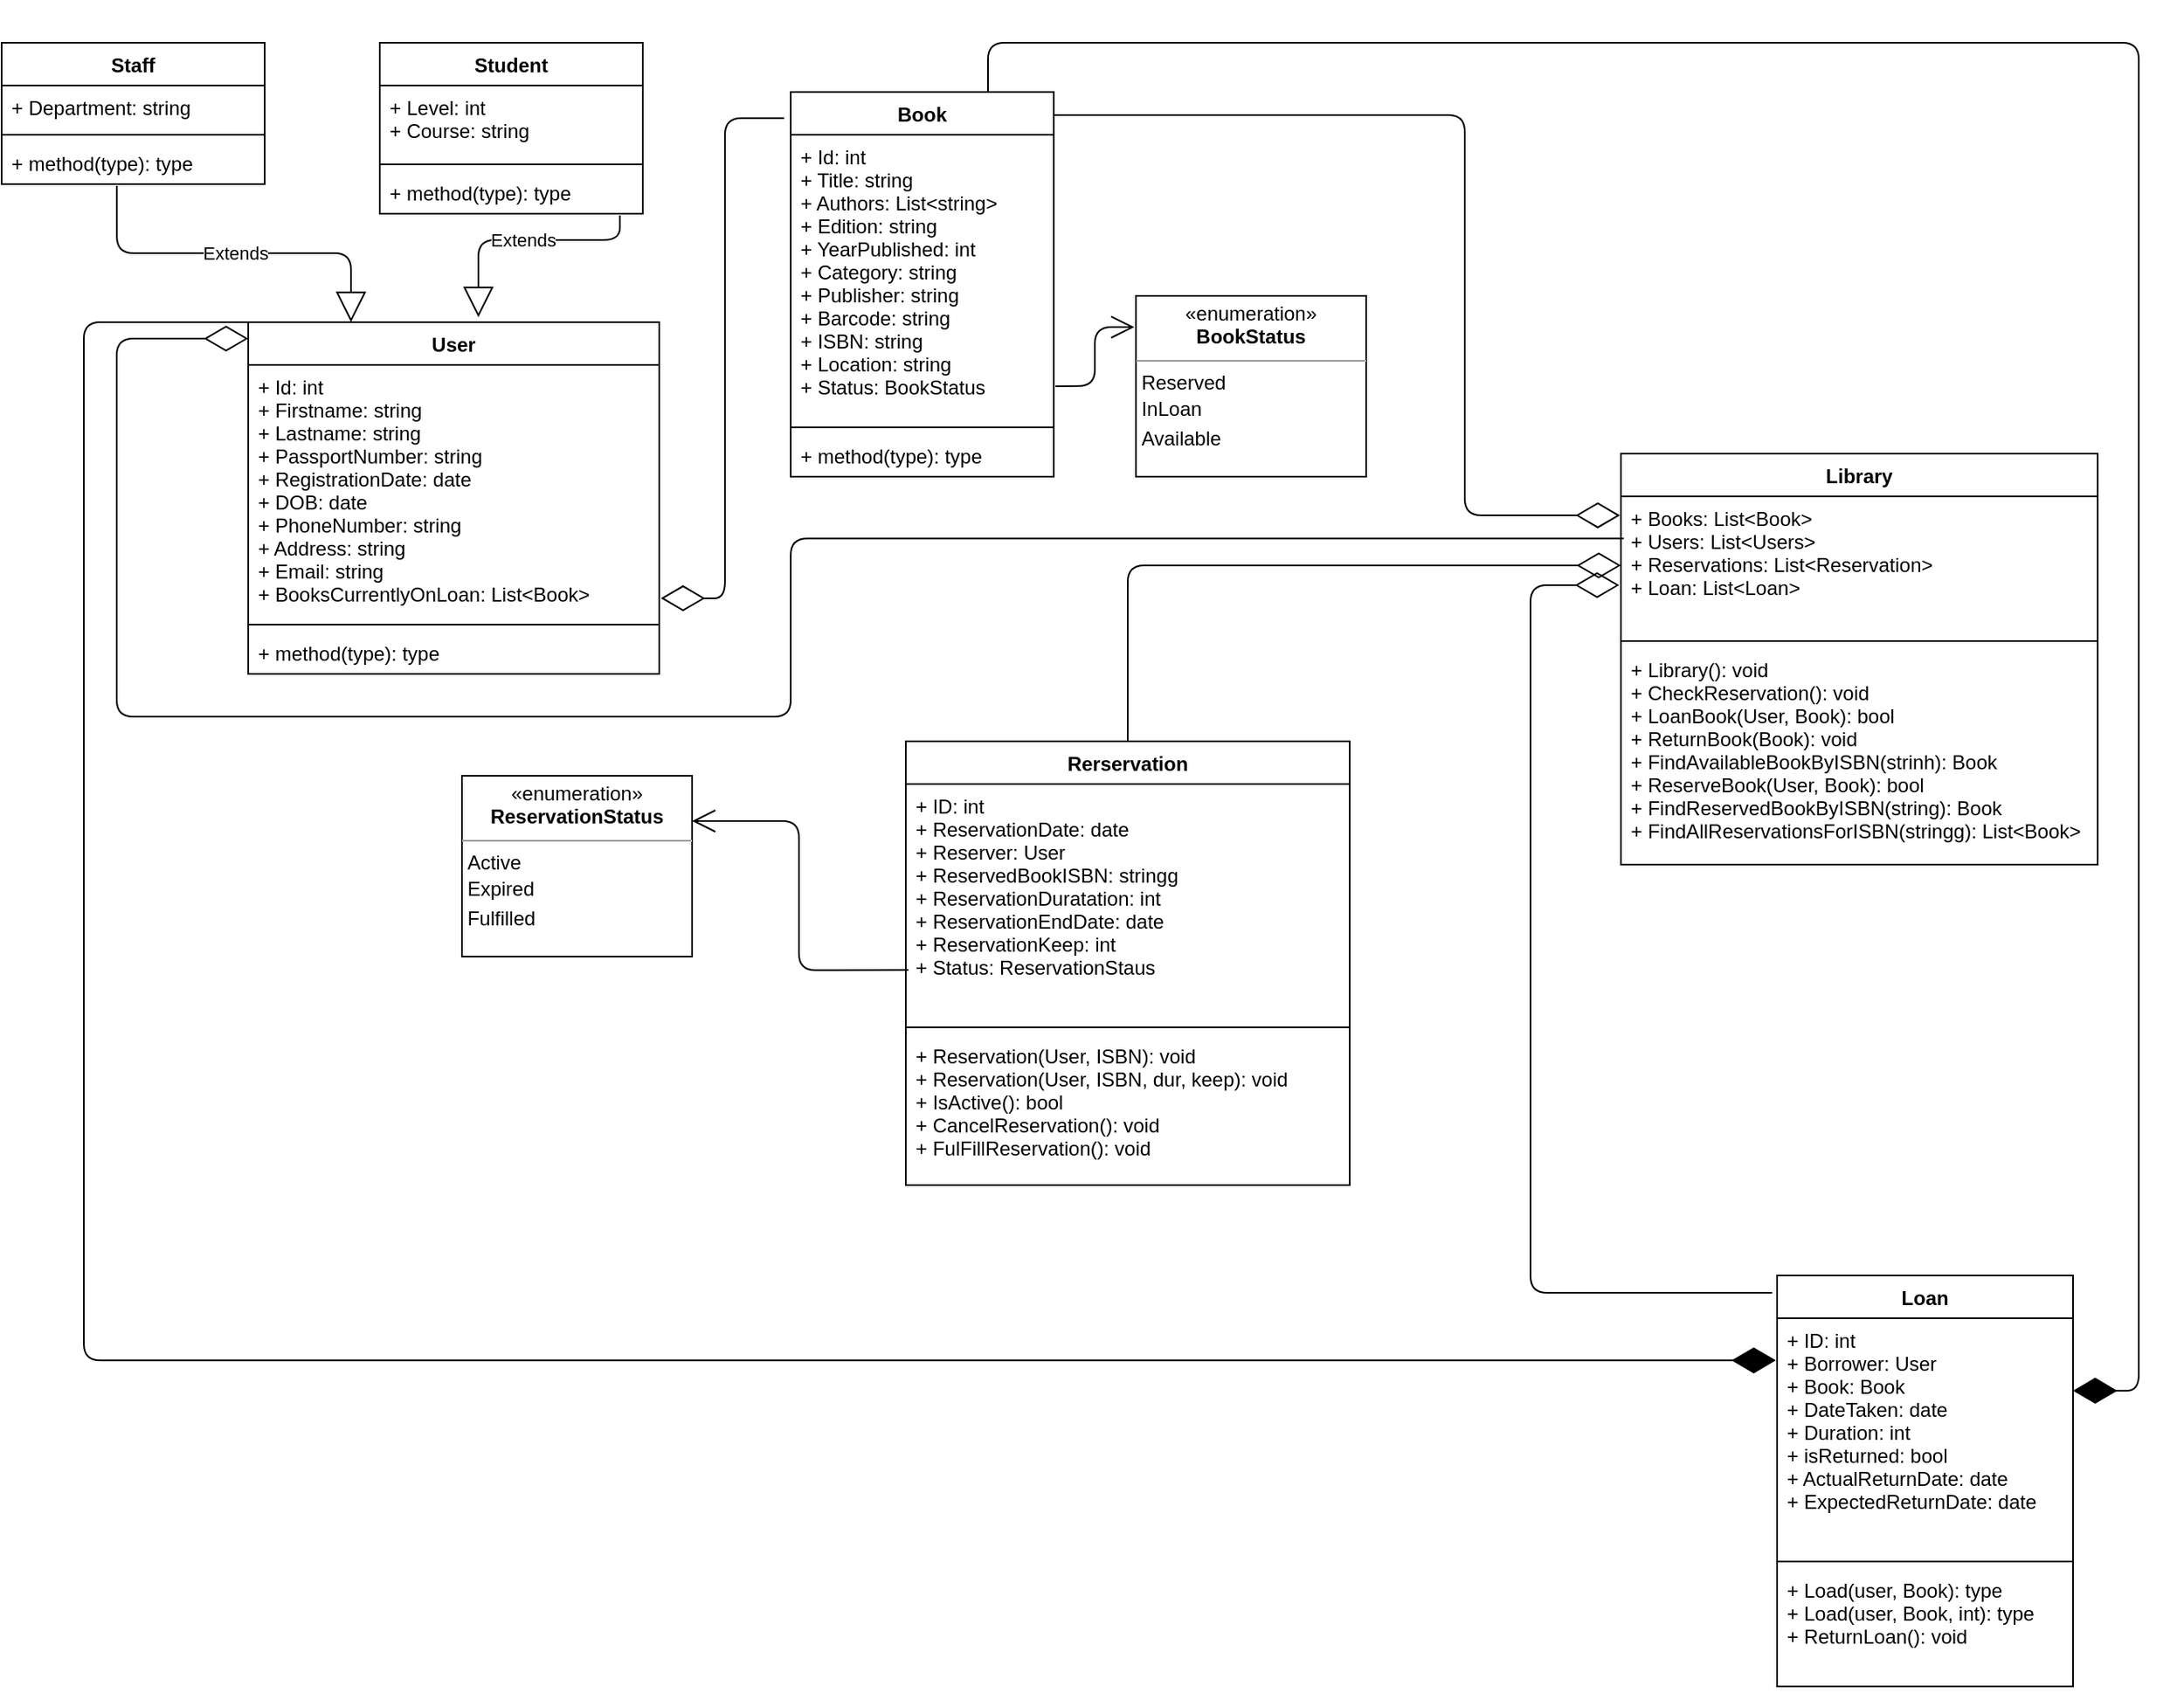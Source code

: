 <mxfile version="13.8.9-1" type="github">
  <diagram name="Page-1" id="e7e014a7-5840-1c2e-5031-d8a46d1fe8dd">
    <mxGraphModel dx="2205" dy="936" grid="1" gridSize="10" guides="1" tooltips="1" connect="1" arrows="1" fold="1" page="1" pageScale="1" pageWidth="827" pageHeight="1169" background="#ffffff" math="0" shadow="0">
      <root>
        <mxCell id="0" />
        <mxCell id="1" parent="0" />
        <mxCell id="0RooNVaK0bTk1T8btfCf-56" value="User" style="swimlane;fontStyle=1;align=center;verticalAlign=top;childLayout=stackLayout;horizontal=1;startSize=26;horizontalStack=0;resizeParent=1;resizeParentMax=0;resizeLast=0;collapsible=1;marginBottom=0;" vertex="1" parent="1">
          <mxGeometry x="220" y="330" width="250" height="214" as="geometry" />
        </mxCell>
        <mxCell id="0RooNVaK0bTk1T8btfCf-57" value="+ Id: int&#xa;+ Firstname: string&#xa;+ Lastname: string&#xa;+ PassportNumber: string&#xa;+ RegistrationDate: date&#xa;+ DOB: date&#xa;+ PhoneNumber: string&#xa;+ Address: string&#xa;+ Email: string&#xa;+ BooksCurrentlyOnLoan: List&lt;Book&gt;&#xa;" style="text;strokeColor=none;fillColor=none;align=left;verticalAlign=top;spacingLeft=4;spacingRight=4;overflow=hidden;rotatable=0;points=[[0,0.5],[1,0.5]];portConstraint=eastwest;" vertex="1" parent="0RooNVaK0bTk1T8btfCf-56">
          <mxGeometry y="26" width="250" height="154" as="geometry" />
        </mxCell>
        <mxCell id="0RooNVaK0bTk1T8btfCf-58" value="" style="line;strokeWidth=1;fillColor=none;align=left;verticalAlign=middle;spacingTop=-1;spacingLeft=3;spacingRight=3;rotatable=0;labelPosition=right;points=[];portConstraint=eastwest;" vertex="1" parent="0RooNVaK0bTk1T8btfCf-56">
          <mxGeometry y="180" width="250" height="8" as="geometry" />
        </mxCell>
        <mxCell id="0RooNVaK0bTk1T8btfCf-59" value="+ method(type): type" style="text;strokeColor=none;fillColor=none;align=left;verticalAlign=top;spacingLeft=4;spacingRight=4;overflow=hidden;rotatable=0;points=[[0,0.5],[1,0.5]];portConstraint=eastwest;" vertex="1" parent="0RooNVaK0bTk1T8btfCf-56">
          <mxGeometry y="188" width="250" height="26" as="geometry" />
        </mxCell>
        <mxCell id="0RooNVaK0bTk1T8btfCf-62" value="Book" style="swimlane;fontStyle=1;align=center;verticalAlign=top;childLayout=stackLayout;horizontal=1;startSize=26;horizontalStack=0;resizeParent=1;resizeParentMax=0;resizeLast=0;collapsible=1;marginBottom=0;" vertex="1" parent="1">
          <mxGeometry x="550" y="190" width="160" height="234" as="geometry" />
        </mxCell>
        <mxCell id="0RooNVaK0bTk1T8btfCf-63" value="+ Id: int&#xa;+ Title: string&#xa;+ Authors: List&lt;string&gt;&#xa;+ Edition: string&#xa;+ YearPublished: int&#xa;+ Category: string&#xa;+ Publisher: string&#xa;+ Barcode: string&#xa;+ ISBN: string&#xa;+ Location: string&#xa;+ Status: BookStatus" style="text;strokeColor=none;fillColor=none;align=left;verticalAlign=top;spacingLeft=4;spacingRight=4;overflow=hidden;rotatable=0;points=[[0,0.5],[1,0.5]];portConstraint=eastwest;" vertex="1" parent="0RooNVaK0bTk1T8btfCf-62">
          <mxGeometry y="26" width="160" height="174" as="geometry" />
        </mxCell>
        <mxCell id="0RooNVaK0bTk1T8btfCf-64" value="" style="line;strokeWidth=1;fillColor=none;align=left;verticalAlign=middle;spacingTop=-1;spacingLeft=3;spacingRight=3;rotatable=0;labelPosition=right;points=[];portConstraint=eastwest;" vertex="1" parent="0RooNVaK0bTk1T8btfCf-62">
          <mxGeometry y="200" width="160" height="8" as="geometry" />
        </mxCell>
        <mxCell id="0RooNVaK0bTk1T8btfCf-65" value="+ method(type): type" style="text;strokeColor=none;fillColor=none;align=left;verticalAlign=top;spacingLeft=4;spacingRight=4;overflow=hidden;rotatable=0;points=[[0,0.5],[1,0.5]];portConstraint=eastwest;" vertex="1" parent="0RooNVaK0bTk1T8btfCf-62">
          <mxGeometry y="208" width="160" height="26" as="geometry" />
        </mxCell>
        <mxCell id="0RooNVaK0bTk1T8btfCf-69" value="&lt;p style=&quot;margin: 0px ; margin-top: 4px ; text-align: center&quot;&gt;«enumeration»&lt;br&gt;&lt;b&gt;BookStatus&lt;/b&gt;&lt;br&gt;&lt;/p&gt;&lt;hr size=&quot;1&quot;&gt;&lt;div style=&quot;height: 2px&quot;&gt;&amp;nbsp;Reserved&lt;/div&gt;&lt;div style=&quot;height: 2px&quot;&gt;&lt;br&gt;&lt;/div&gt;&lt;div style=&quot;height: 2px&quot;&gt;&lt;br&gt;&lt;/div&gt;&lt;div style=&quot;height: 2px&quot;&gt;&lt;br&gt;&lt;/div&gt;&lt;div style=&quot;height: 2px&quot;&gt;&lt;br&gt;&lt;/div&gt;&lt;div style=&quot;height: 2px&quot;&gt;&lt;br&gt;&lt;/div&gt;&lt;div style=&quot;height: 2px&quot;&gt;&lt;br&gt;&lt;/div&gt;&lt;div style=&quot;height: 2px&quot;&gt;&lt;br&gt;&lt;/div&gt;&lt;div style=&quot;height: 2px&quot;&gt;&amp;nbsp;InLoan&lt;/div&gt;&lt;div style=&quot;height: 2px&quot;&gt;&lt;br&gt;&lt;/div&gt;&lt;div style=&quot;height: 2px&quot;&gt;&lt;br&gt;&lt;/div&gt;&lt;div style=&quot;height: 2px&quot;&gt;&lt;br&gt;&lt;/div&gt;&lt;div style=&quot;height: 2px&quot;&gt;&lt;br&gt;&lt;/div&gt;&lt;div style=&quot;height: 2px&quot;&gt;&lt;br&gt;&lt;/div&gt;&lt;div style=&quot;height: 2px&quot;&gt;&lt;br&gt;&lt;/div&gt;&lt;div style=&quot;height: 2px&quot;&gt;&lt;br&gt;&lt;/div&gt;&lt;div style=&quot;height: 2px&quot;&gt;&lt;br&gt;&lt;/div&gt;&lt;div style=&quot;height: 2px&quot;&gt;&amp;nbsp;Available&amp;nbsp;&lt;/div&gt;" style="verticalAlign=top;align=left;overflow=fill;fontSize=12;fontFamily=Helvetica;html=1;" vertex="1" parent="1">
          <mxGeometry x="760" y="314" width="140" height="110" as="geometry" />
        </mxCell>
        <mxCell id="0RooNVaK0bTk1T8btfCf-78" value="" style="endArrow=open;endFill=1;endSize=12;html=1;exitX=1.006;exitY=0.879;exitDx=0;exitDy=0;exitPerimeter=0;entryX=-0.007;entryY=0.173;entryDx=0;entryDy=0;entryPerimeter=0;edgeStyle=orthogonalEdgeStyle;" edge="1" parent="1" source="0RooNVaK0bTk1T8btfCf-63" target="0RooNVaK0bTk1T8btfCf-69">
          <mxGeometry width="160" relative="1" as="geometry">
            <mxPoint x="660" y="220" as="sourcePoint" />
            <mxPoint x="660" y="360" as="targetPoint" />
          </mxGeometry>
        </mxCell>
        <mxCell id="0RooNVaK0bTk1T8btfCf-79" value="" style="endArrow=diamondThin;endFill=0;endSize=24;html=1;exitX=-0.025;exitY=0.068;exitDx=0;exitDy=0;exitPerimeter=0;entryX=1.004;entryY=0.922;entryDx=0;entryDy=0;entryPerimeter=0;edgeStyle=orthogonalEdgeStyle;" edge="1" parent="1" source="0RooNVaK0bTk1T8btfCf-62" target="0RooNVaK0bTk1T8btfCf-57">
          <mxGeometry width="160" relative="1" as="geometry">
            <mxPoint x="660" y="360" as="sourcePoint" />
            <mxPoint x="500" y="360" as="targetPoint" />
          </mxGeometry>
        </mxCell>
        <mxCell id="0RooNVaK0bTk1T8btfCf-80" value="Student" style="swimlane;fontStyle=1;align=center;verticalAlign=top;childLayout=stackLayout;horizontal=1;startSize=26;horizontalStack=0;resizeParent=1;resizeParentMax=0;resizeLast=0;collapsible=1;marginBottom=0;" vertex="1" parent="1">
          <mxGeometry x="300" y="160" width="160" height="104" as="geometry" />
        </mxCell>
        <mxCell id="0RooNVaK0bTk1T8btfCf-81" value="+ Level: int&#xa;+ Course: string" style="text;strokeColor=none;fillColor=none;align=left;verticalAlign=top;spacingLeft=4;spacingRight=4;overflow=hidden;rotatable=0;points=[[0,0.5],[1,0.5]];portConstraint=eastwest;" vertex="1" parent="0RooNVaK0bTk1T8btfCf-80">
          <mxGeometry y="26" width="160" height="44" as="geometry" />
        </mxCell>
        <mxCell id="0RooNVaK0bTk1T8btfCf-82" value="" style="line;strokeWidth=1;fillColor=none;align=left;verticalAlign=middle;spacingTop=-1;spacingLeft=3;spacingRight=3;rotatable=0;labelPosition=right;points=[];portConstraint=eastwest;" vertex="1" parent="0RooNVaK0bTk1T8btfCf-80">
          <mxGeometry y="70" width="160" height="8" as="geometry" />
        </mxCell>
        <mxCell id="0RooNVaK0bTk1T8btfCf-83" value="+ method(type): type" style="text;strokeColor=none;fillColor=none;align=left;verticalAlign=top;spacingLeft=4;spacingRight=4;overflow=hidden;rotatable=0;points=[[0,0.5],[1,0.5]];portConstraint=eastwest;" vertex="1" parent="0RooNVaK0bTk1T8btfCf-80">
          <mxGeometry y="78" width="160" height="26" as="geometry" />
        </mxCell>
        <mxCell id="0RooNVaK0bTk1T8btfCf-92" value="Staff" style="swimlane;fontStyle=1;align=center;verticalAlign=top;childLayout=stackLayout;horizontal=1;startSize=26;horizontalStack=0;resizeParent=1;resizeParentMax=0;resizeLast=0;collapsible=1;marginBottom=0;" vertex="1" parent="1">
          <mxGeometry x="70" y="160" width="160" height="86" as="geometry" />
        </mxCell>
        <mxCell id="0RooNVaK0bTk1T8btfCf-93" value="+ Department: string" style="text;strokeColor=none;fillColor=none;align=left;verticalAlign=top;spacingLeft=4;spacingRight=4;overflow=hidden;rotatable=0;points=[[0,0.5],[1,0.5]];portConstraint=eastwest;" vertex="1" parent="0RooNVaK0bTk1T8btfCf-92">
          <mxGeometry y="26" width="160" height="26" as="geometry" />
        </mxCell>
        <mxCell id="0RooNVaK0bTk1T8btfCf-94" value="" style="line;strokeWidth=1;fillColor=none;align=left;verticalAlign=middle;spacingTop=-1;spacingLeft=3;spacingRight=3;rotatable=0;labelPosition=right;points=[];portConstraint=eastwest;" vertex="1" parent="0RooNVaK0bTk1T8btfCf-92">
          <mxGeometry y="52" width="160" height="8" as="geometry" />
        </mxCell>
        <mxCell id="0RooNVaK0bTk1T8btfCf-95" value="+ method(type): type" style="text;strokeColor=none;fillColor=none;align=left;verticalAlign=top;spacingLeft=4;spacingRight=4;overflow=hidden;rotatable=0;points=[[0,0.5],[1,0.5]];portConstraint=eastwest;" vertex="1" parent="0RooNVaK0bTk1T8btfCf-92">
          <mxGeometry y="60" width="160" height="26" as="geometry" />
        </mxCell>
        <mxCell id="0RooNVaK0bTk1T8btfCf-96" value="Extends" style="endArrow=block;endSize=16;endFill=0;html=1;exitX=0.438;exitY=1.038;exitDx=0;exitDy=0;exitPerimeter=0;edgeStyle=orthogonalEdgeStyle;entryX=0.25;entryY=0;entryDx=0;entryDy=0;" edge="1" parent="1" source="0RooNVaK0bTk1T8btfCf-95" target="0RooNVaK0bTk1T8btfCf-56">
          <mxGeometry width="160" relative="1" as="geometry">
            <mxPoint x="456.08" y="143.988" as="sourcePoint" />
            <mxPoint x="140" y="410" as="targetPoint" />
          </mxGeometry>
        </mxCell>
        <mxCell id="0RooNVaK0bTk1T8btfCf-98" value="Extends" style="endArrow=block;endSize=16;endFill=0;html=1;exitX=0.913;exitY=1.038;exitDx=0;exitDy=0;exitPerimeter=0;edgeStyle=orthogonalEdgeStyle;" edge="1" parent="1" source="0RooNVaK0bTk1T8btfCf-83">
          <mxGeometry width="160" relative="1" as="geometry">
            <mxPoint x="446.08" y="133.988" as="sourcePoint" />
            <mxPoint x="360" y="327" as="targetPoint" />
            <Array as="points">
              <mxPoint x="446" y="280" />
              <mxPoint x="360" y="280" />
            </Array>
          </mxGeometry>
        </mxCell>
        <mxCell id="0RooNVaK0bTk1T8btfCf-100" value="&lt;p style=&quot;margin: 0px ; margin-top: 4px ; text-align: center&quot;&gt;«enumeration»&lt;br&gt;&lt;b&gt;ReservationStatus&lt;/b&gt;&lt;/p&gt;&lt;hr size=&quot;1&quot;&gt;&lt;div style=&quot;height: 2px&quot;&gt;&amp;nbsp;Active&lt;/div&gt;&lt;div style=&quot;height: 2px&quot;&gt;&lt;br&gt;&lt;/div&gt;&lt;div style=&quot;height: 2px&quot;&gt;&lt;br&gt;&lt;/div&gt;&lt;div style=&quot;height: 2px&quot;&gt;&lt;br&gt;&lt;/div&gt;&lt;div style=&quot;height: 2px&quot;&gt;&lt;br&gt;&lt;/div&gt;&lt;div style=&quot;height: 2px&quot;&gt;&lt;br&gt;&lt;/div&gt;&lt;div style=&quot;height: 2px&quot;&gt;&lt;br&gt;&lt;/div&gt;&lt;div style=&quot;height: 2px&quot;&gt;&lt;br&gt;&lt;/div&gt;&lt;div style=&quot;height: 2px&quot;&gt;&amp;nbsp;Expired&lt;/div&gt;&lt;div style=&quot;height: 2px&quot;&gt;&lt;br&gt;&lt;/div&gt;&lt;div style=&quot;height: 2px&quot;&gt;&lt;br&gt;&lt;/div&gt;&lt;div style=&quot;height: 2px&quot;&gt;&lt;br&gt;&lt;/div&gt;&lt;div style=&quot;height: 2px&quot;&gt;&lt;br&gt;&lt;/div&gt;&lt;div style=&quot;height: 2px&quot;&gt;&lt;br&gt;&lt;/div&gt;&lt;div style=&quot;height: 2px&quot;&gt;&lt;br&gt;&lt;/div&gt;&lt;div style=&quot;height: 2px&quot;&gt;&lt;br&gt;&lt;/div&gt;&lt;div style=&quot;height: 2px&quot;&gt;&lt;br&gt;&lt;/div&gt;&lt;div style=&quot;height: 2px&quot;&gt;&amp;nbsp;Fulfilled&lt;/div&gt;" style="verticalAlign=top;align=left;overflow=fill;fontSize=12;fontFamily=Helvetica;html=1;" vertex="1" parent="1">
          <mxGeometry x="350" y="606" width="140" height="110" as="geometry" />
        </mxCell>
        <mxCell id="0RooNVaK0bTk1T8btfCf-101" value="Rerservation" style="swimlane;fontStyle=1;align=center;verticalAlign=top;childLayout=stackLayout;horizontal=1;startSize=26;horizontalStack=0;resizeParent=1;resizeParentMax=0;resizeLast=0;collapsible=1;marginBottom=0;" vertex="1" parent="1">
          <mxGeometry x="620" y="585" width="270" height="270" as="geometry" />
        </mxCell>
        <mxCell id="0RooNVaK0bTk1T8btfCf-102" value="+ ID: int&#xa;+ ReservationDate: date&#xa;+ Reserver: User&#xa;+ ReservedBookISBN: stringg&#xa;+ ReservationDuratation: int&#xa;+ ReservationEndDate: date&#xa;+ ReservationKeep: int&#xa;+ Status: ReservationStaus" style="text;strokeColor=none;fillColor=none;align=left;verticalAlign=top;spacingLeft=4;spacingRight=4;overflow=hidden;rotatable=0;points=[[0,0.5],[1,0.5]];portConstraint=eastwest;" vertex="1" parent="0RooNVaK0bTk1T8btfCf-101">
          <mxGeometry y="26" width="270" height="144" as="geometry" />
        </mxCell>
        <mxCell id="0RooNVaK0bTk1T8btfCf-103" value="" style="line;strokeWidth=1;fillColor=none;align=left;verticalAlign=middle;spacingTop=-1;spacingLeft=3;spacingRight=3;rotatable=0;labelPosition=right;points=[];portConstraint=eastwest;" vertex="1" parent="0RooNVaK0bTk1T8btfCf-101">
          <mxGeometry y="170" width="270" height="8" as="geometry" />
        </mxCell>
        <mxCell id="0RooNVaK0bTk1T8btfCf-104" value="+ Reservation(User, ISBN): void &#xa;+ Reservation(User, ISBN, dur, keep): void &#xa;+ IsActive(): bool&#xa;+ CancelReservation(): void&#xa;+ FulFillReservation(): void&#xa;" style="text;strokeColor=none;fillColor=none;align=left;verticalAlign=top;spacingLeft=4;spacingRight=4;overflow=hidden;rotatable=0;points=[[0,0.5],[1,0.5]];portConstraint=eastwest;" vertex="1" parent="0RooNVaK0bTk1T8btfCf-101">
          <mxGeometry y="178" width="270" height="92" as="geometry" />
        </mxCell>
        <mxCell id="0RooNVaK0bTk1T8btfCf-108" value="Library" style="swimlane;fontStyle=1;align=center;verticalAlign=top;childLayout=stackLayout;horizontal=1;startSize=26;horizontalStack=0;resizeParent=1;resizeParentMax=0;resizeLast=0;collapsible=1;marginBottom=0;" vertex="1" parent="1">
          <mxGeometry x="1055" y="410" width="290" height="250" as="geometry" />
        </mxCell>
        <mxCell id="0RooNVaK0bTk1T8btfCf-109" value="+ Books: List&lt;Book&gt;&#xa;+ Users: List&lt;Users&gt;&#xa;+ Reservations: List&lt;Reservation&gt;&#xa;+ Loan: List&lt;Loan&gt;&#xa;" style="text;strokeColor=none;fillColor=none;align=left;verticalAlign=top;spacingLeft=4;spacingRight=4;overflow=hidden;rotatable=0;points=[[0,0.5],[1,0.5]];portConstraint=eastwest;" vertex="1" parent="0RooNVaK0bTk1T8btfCf-108">
          <mxGeometry y="26" width="290" height="84" as="geometry" />
        </mxCell>
        <mxCell id="0RooNVaK0bTk1T8btfCf-110" value="" style="line;strokeWidth=1;fillColor=none;align=left;verticalAlign=middle;spacingTop=-1;spacingLeft=3;spacingRight=3;rotatable=0;labelPosition=right;points=[];portConstraint=eastwest;" vertex="1" parent="0RooNVaK0bTk1T8btfCf-108">
          <mxGeometry y="110" width="290" height="8" as="geometry" />
        </mxCell>
        <mxCell id="0RooNVaK0bTk1T8btfCf-111" value="+ Library(): void&#xa;+ CheckReservation(): void&#xa;+ LoanBook(User, Book): bool&#xa;+ ReturnBook(Book): void&#xa;+ FindAvailableBookByISBN(strinh): Book&#xa;+ ReserveBook(User, Book): bool&#xa;+ FindReservedBookByISBN(string): Book&#xa;+ FindAllReservationsForISBN(stringg): List&lt;Book&gt; &#xa;" style="text;strokeColor=none;fillColor=none;align=left;verticalAlign=top;spacingLeft=4;spacingRight=4;overflow=hidden;rotatable=0;points=[[0,0.5],[1,0.5]];portConstraint=eastwest;" vertex="1" parent="0RooNVaK0bTk1T8btfCf-108">
          <mxGeometry y="118" width="290" height="132" as="geometry" />
        </mxCell>
        <mxCell id="0RooNVaK0bTk1T8btfCf-112" value="" style="endArrow=diamondThin;endFill=0;endSize=24;html=1;entryX=-0.002;entryY=0.137;entryDx=0;entryDy=0;entryPerimeter=0;exitX=1;exitY=0.06;exitDx=0;exitDy=0;exitPerimeter=0;edgeStyle=orthogonalEdgeStyle;" edge="1" parent="1" source="0RooNVaK0bTk1T8btfCf-62" target="0RooNVaK0bTk1T8btfCf-109">
          <mxGeometry width="160" relative="1" as="geometry">
            <mxPoint x="1030" y="250" as="sourcePoint" />
            <mxPoint x="870" y="250" as="targetPoint" />
            <Array as="points">
              <mxPoint x="960" y="204" />
            </Array>
          </mxGeometry>
        </mxCell>
        <mxCell id="0RooNVaK0bTk1T8btfCf-113" value="" style="endArrow=diamondThin;endFill=0;endSize=24;html=1;edgeStyle=orthogonalEdgeStyle;exitX=0.006;exitY=0.305;exitDx=0;exitDy=0;exitPerimeter=0;" edge="1" parent="1" source="0RooNVaK0bTk1T8btfCf-109">
          <mxGeometry width="160" relative="1" as="geometry">
            <mxPoint x="1000" y="508" as="sourcePoint" />
            <mxPoint x="220" y="340" as="targetPoint" />
            <Array as="points">
              <mxPoint x="550" y="462" />
              <mxPoint x="550" y="570" />
              <mxPoint x="140" y="570" />
              <mxPoint x="140" y="340" />
            </Array>
          </mxGeometry>
        </mxCell>
        <mxCell id="0RooNVaK0bTk1T8btfCf-114" value="" style="endArrow=diamondThin;endFill=0;endSize=24;html=1;entryX=0;entryY=0.5;entryDx=0;entryDy=0;exitX=0.5;exitY=0;exitDx=0;exitDy=0;edgeStyle=orthogonalEdgeStyle;" edge="1" parent="1" source="0RooNVaK0bTk1T8btfCf-101" target="0RooNVaK0bTk1T8btfCf-109">
          <mxGeometry width="160" relative="1" as="geometry">
            <mxPoint x="910" y="330" as="sourcePoint" />
            <mxPoint x="750" y="330" as="targetPoint" />
          </mxGeometry>
        </mxCell>
        <mxCell id="0RooNVaK0bTk1T8btfCf-115" value="Loan" style="swimlane;fontStyle=1;align=center;verticalAlign=top;childLayout=stackLayout;horizontal=1;startSize=26;horizontalStack=0;resizeParent=1;resizeParentMax=0;resizeLast=0;collapsible=1;marginBottom=0;" vertex="1" parent="1">
          <mxGeometry x="1150" y="910" width="180" height="250" as="geometry" />
        </mxCell>
        <mxCell id="0RooNVaK0bTk1T8btfCf-116" value="+ ID: int&#xa;+ Borrower: User&#xa;+ Book: Book&#xa;+ DateTaken: date&#xa;+ Duration: int&#xa;+ isReturned: bool&#xa;+ ActualReturnDate: date&#xa;+ ExpectedReturnDate: date&#xa;" style="text;strokeColor=none;fillColor=none;align=left;verticalAlign=top;spacingLeft=4;spacingRight=4;overflow=hidden;rotatable=0;points=[[0,0.5],[1,0.5]];portConstraint=eastwest;" vertex="1" parent="0RooNVaK0bTk1T8btfCf-115">
          <mxGeometry y="26" width="180" height="144" as="geometry" />
        </mxCell>
        <mxCell id="0RooNVaK0bTk1T8btfCf-117" value="" style="line;strokeWidth=1;fillColor=none;align=left;verticalAlign=middle;spacingTop=-1;spacingLeft=3;spacingRight=3;rotatable=0;labelPosition=right;points=[];portConstraint=eastwest;" vertex="1" parent="0RooNVaK0bTk1T8btfCf-115">
          <mxGeometry y="170" width="180" height="8" as="geometry" />
        </mxCell>
        <mxCell id="0RooNVaK0bTk1T8btfCf-118" value="+ Load(user, Book): type&#xa;+ Load(user, Book, int): type&#xa;+ ReturnLoan(): void" style="text;strokeColor=none;fillColor=none;align=left;verticalAlign=top;spacingLeft=4;spacingRight=4;overflow=hidden;rotatable=0;points=[[0,0.5],[1,0.5]];portConstraint=eastwest;" vertex="1" parent="0RooNVaK0bTk1T8btfCf-115">
          <mxGeometry y="178" width="180" height="72" as="geometry" />
        </mxCell>
        <mxCell id="0RooNVaK0bTk1T8btfCf-119" value="" style="endArrow=diamondThin;endFill=0;endSize=24;html=1;exitX=-0.017;exitY=0.042;exitDx=0;exitDy=0;exitPerimeter=0;edgeStyle=orthogonalEdgeStyle;" edge="1" parent="1" source="0RooNVaK0bTk1T8btfCf-115">
          <mxGeometry width="160" relative="1" as="geometry">
            <mxPoint x="1080" y="716" as="sourcePoint" />
            <mxPoint x="1054" y="490" as="targetPoint" />
            <Array as="points">
              <mxPoint x="1000" y="921" />
              <mxPoint x="1000" y="490" />
            </Array>
          </mxGeometry>
        </mxCell>
        <mxCell id="0RooNVaK0bTk1T8btfCf-122" value="" style="endArrow=diamondThin;endFill=1;endSize=24;html=1;entryX=-0.004;entryY=0.178;entryDx=0;entryDy=0;entryPerimeter=0;exitX=0;exitY=0;exitDx=0;exitDy=0;edgeStyle=orthogonalEdgeStyle;" edge="1" parent="1" source="0RooNVaK0bTk1T8btfCf-56" target="0RooNVaK0bTk1T8btfCf-116">
          <mxGeometry width="160" relative="1" as="geometry">
            <mxPoint x="750" y="680" as="sourcePoint" />
            <mxPoint x="910" y="680" as="targetPoint" />
            <Array as="points">
              <mxPoint x="120" y="330" />
              <mxPoint x="120" y="962" />
            </Array>
          </mxGeometry>
        </mxCell>
        <mxCell id="0RooNVaK0bTk1T8btfCf-123" value="" style="endArrow=diamondThin;endFill=1;endSize=24;html=1;entryX=1;entryY=0.306;entryDx=0;entryDy=0;entryPerimeter=0;exitX=0.75;exitY=0;exitDx=0;exitDy=0;edgeStyle=orthogonalEdgeStyle;" edge="1" parent="1" source="0RooNVaK0bTk1T8btfCf-62" target="0RooNVaK0bTk1T8btfCf-116">
          <mxGeometry width="160" relative="1" as="geometry">
            <mxPoint x="1430" y="200" as="sourcePoint" />
            <mxPoint x="1490" y="823.529" as="targetPoint" />
            <Array as="points">
              <mxPoint x="670" y="160" />
              <mxPoint x="1370" y="160" />
              <mxPoint x="1370" y="980" />
            </Array>
          </mxGeometry>
        </mxCell>
        <mxCell id="0RooNVaK0bTk1T8btfCf-124" value="" style="endArrow=open;endFill=1;endSize=12;html=1;entryX=1;entryY=0.25;entryDx=0;entryDy=0;exitX=0.006;exitY=0.786;exitDx=0;exitDy=0;exitPerimeter=0;edgeStyle=orthogonalEdgeStyle;" edge="1" parent="1" source="0RooNVaK0bTk1T8btfCf-102" target="0RooNVaK0bTk1T8btfCf-100">
          <mxGeometry width="160" relative="1" as="geometry">
            <mxPoint x="690" y="620" as="sourcePoint" />
            <mxPoint x="850" y="620" as="targetPoint" />
          </mxGeometry>
        </mxCell>
      </root>
    </mxGraphModel>
  </diagram>
</mxfile>
